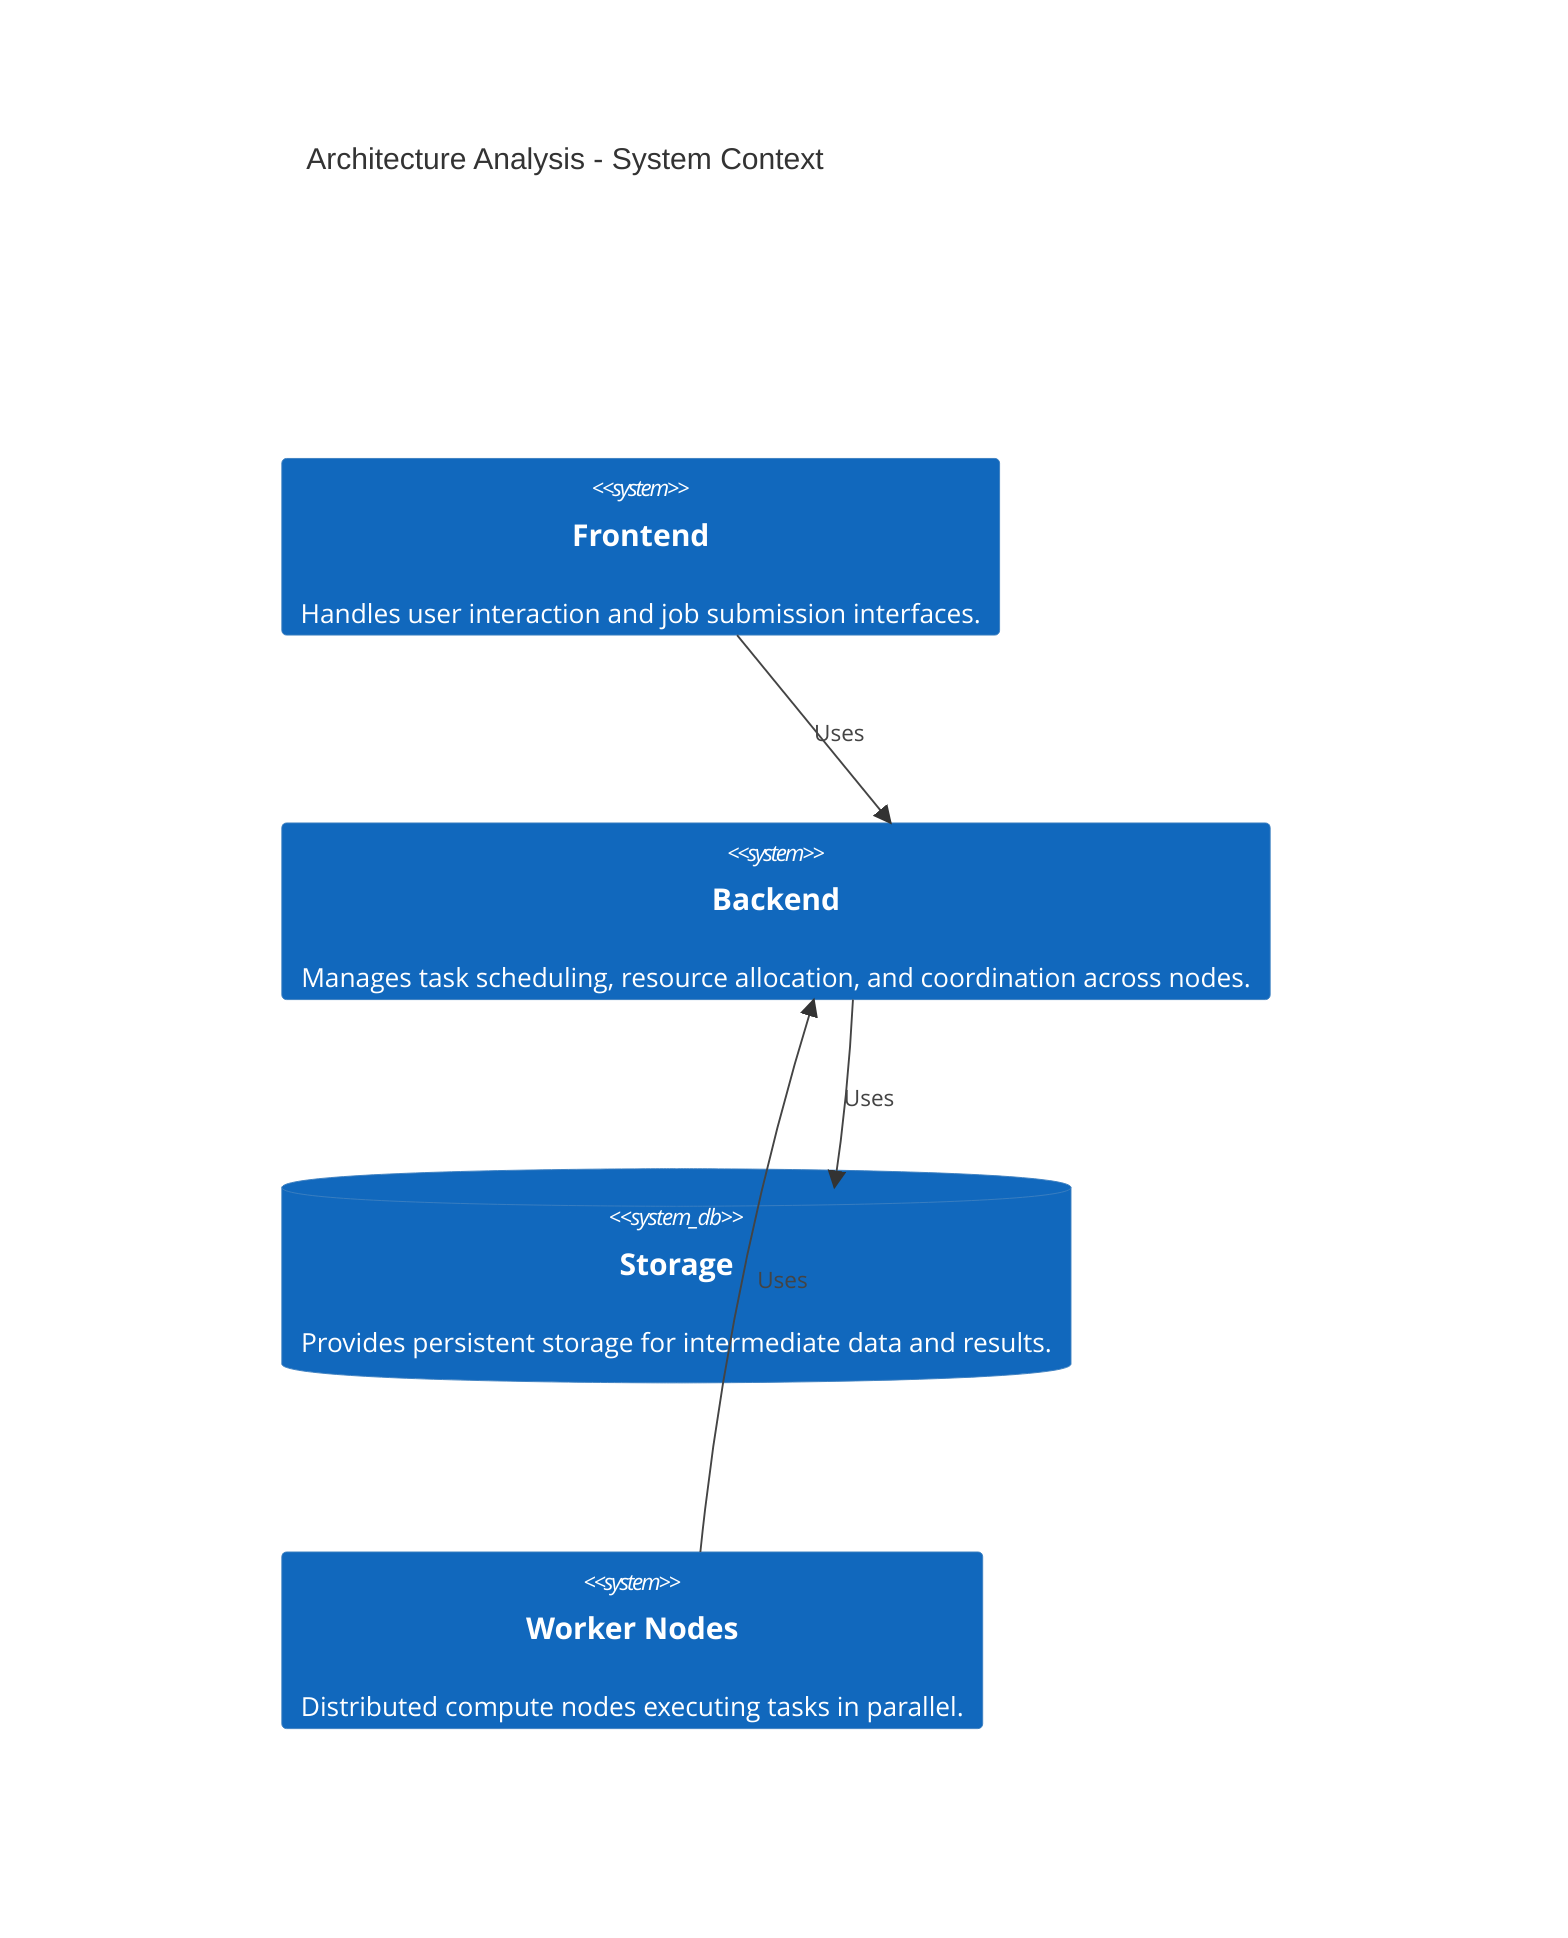 C4Context
    title Architecture Analysis - System Context
    System(Frontend, "Frontend", "Handles user interaction and job submission interfaces.")
    System(Backend, "Backend", "Manages task scheduling, resource allocation, and coordination across nodes.")
    SystemDb(Storage, "Storage", "Provides persistent storage for intermediate data and results.")
    System(Worker_Nodes, "Worker Nodes", "Distributed compute nodes executing tasks in parallel.")

    Rel(Frontend, Backend, "Uses")
    Rel(Backend, Storage, "Uses")
    Rel(Worker_Nodes, Backend, "Uses")